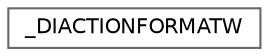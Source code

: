digraph "Graphical Class Hierarchy"
{
 // LATEX_PDF_SIZE
  bgcolor="transparent";
  edge [fontname=Helvetica,fontsize=10,labelfontname=Helvetica,labelfontsize=10];
  node [fontname=Helvetica,fontsize=10,shape=box,height=0.2,width=0.4];
  rankdir="LR";
  Node0 [id="Node000000",label="_DIACTIONFORMATW",height=0.2,width=0.4,color="grey40", fillcolor="white", style="filled",URL="$struct__DIACTIONFORMATW.html",tooltip=" "];
}
